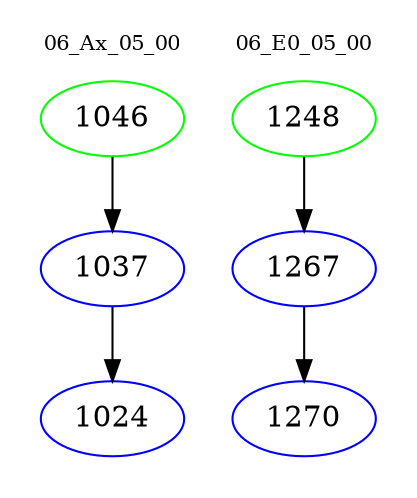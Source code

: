 digraph{
subgraph cluster_0 {
color = white
label = "06_Ax_05_00";
fontsize=10;
T0_1046 [label="1046", color="green"]
T0_1046 -> T0_1037 [color="black"]
T0_1037 [label="1037", color="blue"]
T0_1037 -> T0_1024 [color="black"]
T0_1024 [label="1024", color="blue"]
}
subgraph cluster_1 {
color = white
label = "06_E0_05_00";
fontsize=10;
T1_1248 [label="1248", color="green"]
T1_1248 -> T1_1267 [color="black"]
T1_1267 [label="1267", color="blue"]
T1_1267 -> T1_1270 [color="black"]
T1_1270 [label="1270", color="blue"]
}
}
